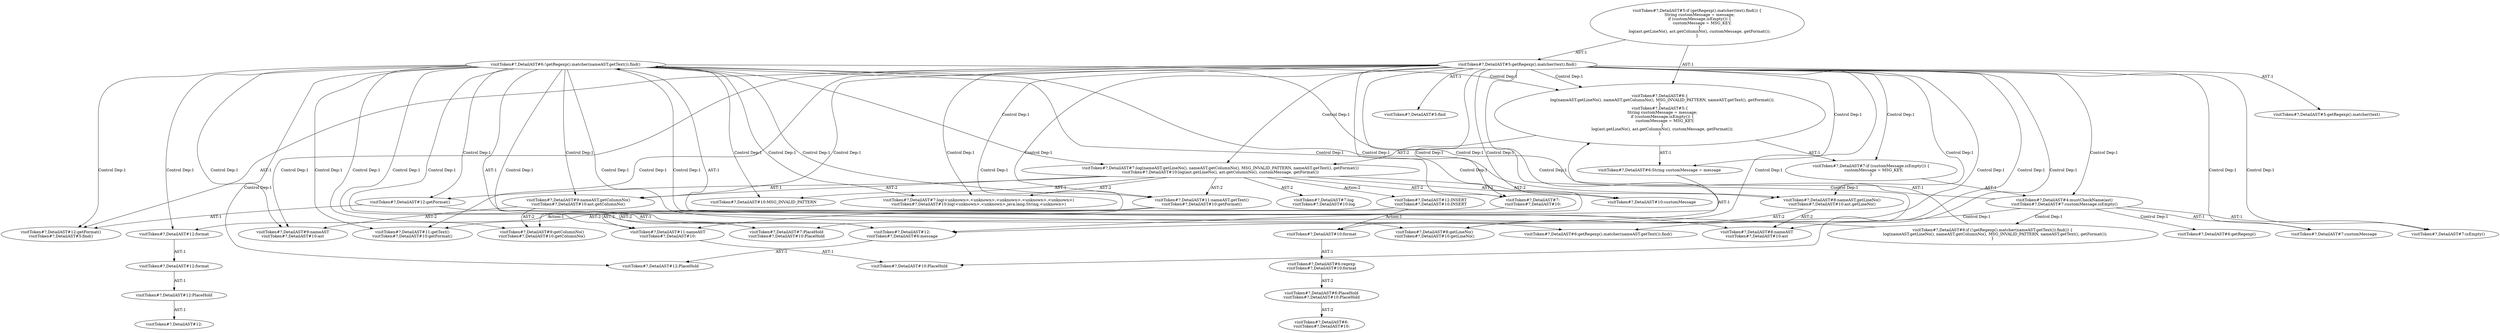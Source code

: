 digraph "Pattern" {
0 [label="visitToken#?,DetailAST#12:INSERT
visitToken#?,DetailAST#10:INSERT" shape=ellipse]
1 [label="visitToken#?,DetailAST#7:log(nameAST.getLineNo(), nameAST.getColumnNo(), MSG_INVALID_PATTERN, nameAST.getText(), getFormat())
visitToken#?,DetailAST#10:log(ast.getLineNo(), ast.getColumnNo(), customMessage, getFormat())" shape=ellipse]
2 [label="visitToken#?,DetailAST#6:!getRegexp().matcher(nameAST.getText()).find()" shape=ellipse]
3 [label="visitToken#?,DetailAST#4:mustCheckName(ast)
visitToken#?,DetailAST#7:customMessage.isEmpty()" shape=ellipse]
4 [label="visitToken#?,DetailAST#6:getRegexp()" shape=ellipse]
5 [label="visitToken#?,DetailAST#6:regexp
visitToken#?,DetailAST#10:format" shape=ellipse]
6 [label="visitToken#?,DetailAST#6:PlaceHold
visitToken#?,DetailAST#10:PlaceHold" shape=ellipse]
7 [label="visitToken#?,DetailAST#6:
visitToken#?,DetailAST#10:" shape=ellipse]
8 [label="visitToken#?,DetailAST#6:if (!getRegexp().matcher(nameAST.getText()).find()) \{
    log(nameAST.getLineNo(), nameAST.getColumnNo(), MSG_INVALID_PATTERN, nameAST.getText(), getFormat());
\}" shape=ellipse]
9 [label="visitToken#?,DetailAST#6:getRegexp().matcher(nameAST.getText()).find()" shape=ellipse]
10 [label="visitToken#?,DetailAST#6:\{
    log(nameAST.getLineNo(), nameAST.getColumnNo(), MSG_INVALID_PATTERN, nameAST.getText(), getFormat());
\}
visitToken#?,DetailAST#5:\{
    String customMessage = message;
    if (customMessage.isEmpty()) \{
        customMessage = MSG_KEY;
    \}
    log(ast.getLineNo(), ast.getColumnNo(), customMessage, getFormat());
\}" shape=ellipse]
11 [label="visitToken#?,DetailAST#7:log(<unknown>,<unknown>,<unknown>,<unknown>,<unknown>)
visitToken#?,DetailAST#10:log(<unknown>,<unknown>,java.lang.String,<unknown>)" shape=ellipse]
12 [label="visitToken#?,DetailAST#7:
visitToken#?,DetailAST#10:" shape=ellipse]
13 [label="visitToken#?,DetailAST#7:PlaceHold
visitToken#?,DetailAST#10:PlaceHold" shape=ellipse]
14 [label="visitToken#?,DetailAST#8:nameAST.getLineNo()
visitToken#?,DetailAST#10:ast.getLineNo()" shape=ellipse]
15 [label="visitToken#?,DetailAST#8:getLineNo()
visitToken#?,DetailAST#10:getLineNo()" shape=ellipse]
16 [label="visitToken#?,DetailAST#8:nameAST
visitToken#?,DetailAST#10:ast" shape=ellipse]
17 [label="visitToken#?,DetailAST#9:nameAST.getColumnNo()
visitToken#?,DetailAST#10:ast.getColumnNo()" shape=ellipse]
18 [label="visitToken#?,DetailAST#9:getColumnNo()
visitToken#?,DetailAST#10:getColumnNo()" shape=ellipse]
19 [label="visitToken#?,DetailAST#9:nameAST
visitToken#?,DetailAST#10:ast" shape=ellipse]
20 [label="visitToken#?,DetailAST#10:MSG_INVALID_PATTERN" shape=ellipse]
21 [label="visitToken#?,DetailAST#11:nameAST.getText()
visitToken#?,DetailAST#10:getFormat()" shape=ellipse]
22 [label="visitToken#?,DetailAST#11:getText()
visitToken#?,DetailAST#10:getFormat()" shape=ellipse]
23 [label="visitToken#?,DetailAST#11:nameAST
visitToken#?,DetailAST#10:" shape=ellipse]
24 [label="visitToken#?,DetailAST#12:getFormat()" shape=ellipse]
25 [label="visitToken#?,DetailAST#12:getFormat()
visitToken#?,DetailAST#5:find()" shape=ellipse]
26 [label="visitToken#?,DetailAST#12:
visitToken#?,DetailAST#6:message" shape=ellipse]
27 [label="visitToken#?,DetailAST#12:PlaceHold" shape=ellipse]
28 [label="visitToken#?,DetailAST#12:format" shape=ellipse]
29 [label="visitToken#?,DetailAST#12:format" shape=ellipse]
30 [label="visitToken#?,DetailAST#12:PlaceHold" shape=ellipse]
31 [label="visitToken#?,DetailAST#12:" shape=ellipse]
32 [label="visitToken#?,DetailAST#7:log
visitToken#?,DetailAST#10:log" shape=ellipse]
33 [label="visitToken#?,DetailAST#5:getRegexp().matcher(text).find()" shape=ellipse]
34 [label="visitToken#?,DetailAST#5:if (getRegexp().matcher(text).find()) \{
    String customMessage = message;
    if (customMessage.isEmpty()) \{
        customMessage = MSG_KEY;
    \}
    log(ast.getLineNo(), ast.getColumnNo(), customMessage, getFormat());
\}" shape=ellipse]
35 [label="visitToken#?,DetailAST#5:getRegexp().matcher(text)" shape=ellipse]
36 [label="visitToken#?,DetailAST#7:if (customMessage.isEmpty()) \{
    customMessage = MSG_KEY;
\}" shape=ellipse]
37 [label="visitToken#?,DetailAST#7:customMessage" shape=ellipse]
38 [label="visitToken#?,DetailAST#10:customMessage" shape=ellipse]
39 [label="visitToken#?,DetailAST#10:PlaceHold" shape=ellipse]
40 [label="visitToken#?,DetailAST#10:format" shape=ellipse]
41 [label="visitToken#?,DetailAST#5:find" shape=ellipse]
42 [label="visitToken#?,DetailAST#6:String customMessage = message" shape=ellipse]
43 [label="visitToken#?,DetailAST#7:isEmpty()" shape=ellipse]
0 -> 28 [label="Action:1"];
0 -> 40 [label="Action:1"];
1 -> 0 [label="Action:2"];
1 -> 32 [label="AST:2"];
1 -> 12 [label="AST:2"];
1 -> 11 [label="AST:2"];
1 -> 14 [label="AST:2"];
1 -> 17 [label="AST:2"];
1 -> 20 [label="AST:1"];
1 -> 21 [label="AST:2"];
1 -> 24 [label="AST:1"];
1 -> 38 [label="AST:1"];
2 -> 1 [label="Control Dep:1"];
2 -> 9 [label="AST:1"];
2 -> 10 [label="Control Dep:1"];
2 -> 11 [label="Control Dep:1"];
2 -> 12 [label="Control Dep:1"];
2 -> 13 [label="Control Dep:1"];
2 -> 14 [label="Control Dep:1"];
2 -> 15 [label="Control Dep:1"];
2 -> 16 [label="Control Dep:1"];
2 -> 17 [label="Control Dep:1"];
2 -> 18 [label="Control Dep:1"];
2 -> 19 [label="Control Dep:1"];
2 -> 20 [label="Control Dep:1"];
2 -> 21 [label="Control Dep:1"];
2 -> 22 [label="Control Dep:1"];
2 -> 23 [label="Control Dep:1"];
2 -> 24 [label="Control Dep:1"];
2 -> 25 [label="Control Dep:1"];
2 -> 26 [label="Control Dep:1"];
2 -> 27 [label="Control Dep:1"];
2 -> 28 [label="Control Dep:1"];
3 -> 2 [label="Control Dep:1"];
3 -> 8 [label="Control Dep:1"];
3 -> 9 [label="Control Dep:1"];
3 -> 4 [label="Control Dep:1"];
3 -> 37 [label="AST:1"];
3 -> 43 [label="AST:1"];
5 -> 6 [label="AST:2"];
6 -> 7 [label="AST:2"];
8 -> 2 [label="AST:1"];
8 -> 10 [label="AST:1"];
10 -> 1 [label="AST:2"];
10 -> 36 [label="AST:1"];
10 -> 42 [label="AST:1"];
12 -> 13 [label="AST:2"];
14 -> 16 [label="AST:2"];
14 -> 15 [label="AST:2"];
17 -> 19 [label="AST:2"];
17 -> 18 [label="AST:2"];
21 -> 23 [label="AST:2"];
21 -> 22 [label="AST:2"];
23 -> 39 [label="AST:1"];
24 -> 26 [label="AST:1"];
24 -> 25 [label="AST:1"];
26 -> 27 [label="AST:1"];
28 -> 29 [label="AST:1"];
29 -> 30 [label="AST:1"];
30 -> 31 [label="AST:1"];
33 -> 41 [label="AST:1"];
33 -> 35 [label="AST:1"];
33 -> 25 [label="AST:1"];
33 -> 10 [label="Control Dep:1"];
33 -> 42 [label="Control Dep:1"];
33 -> 26 [label="Control Dep:1"];
33 -> 36 [label="Control Dep:1"];
33 -> 3 [label="Control Dep:1"];
33 -> 43 [label="Control Dep:1"];
33 -> 37 [label="Control Dep:1"];
33 -> 1 [label="Control Dep:1"];
33 -> 11 [label="Control Dep:1"];
33 -> 12 [label="Control Dep:1"];
33 -> 13 [label="Control Dep:1"];
33 -> 14 [label="Control Dep:1"];
33 -> 15 [label="Control Dep:1"];
33 -> 16 [label="Control Dep:1"];
33 -> 17 [label="Control Dep:1"];
33 -> 18 [label="Control Dep:1"];
33 -> 19 [label="Control Dep:1"];
33 -> 38 [label="Control Dep:1"];
33 -> 21 [label="Control Dep:1"];
33 -> 22 [label="Control Dep:1"];
33 -> 23 [label="Control Dep:1"];
33 -> 39 [label="Control Dep:1"];
33 -> 40 [label="Control Dep:1"];
34 -> 33 [label="AST:1"];
34 -> 10 [label="AST:1"];
36 -> 3 [label="AST:1"];
40 -> 5 [label="AST:1"];
42 -> 26 [label="AST:1"];
}